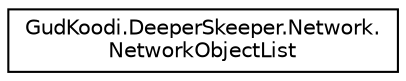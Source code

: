 digraph "Graphical Class Hierarchy"
{
 // LATEX_PDF_SIZE
  edge [fontname="Helvetica",fontsize="10",labelfontname="Helvetica",labelfontsize="10"];
  node [fontname="Helvetica",fontsize="10",shape=record];
  rankdir="LR";
  Node0 [label="GudKoodi.DeeperSkeeper.Network.\lNetworkObjectList",height=0.2,width=0.4,color="black", fillcolor="white", style="filled",URL="$class_gud_koodi_1_1_deeper_skeeper_1_1_network_1_1_network_object_list.html",tooltip="Collection for storing and accessing objects by their network ids."];
}
